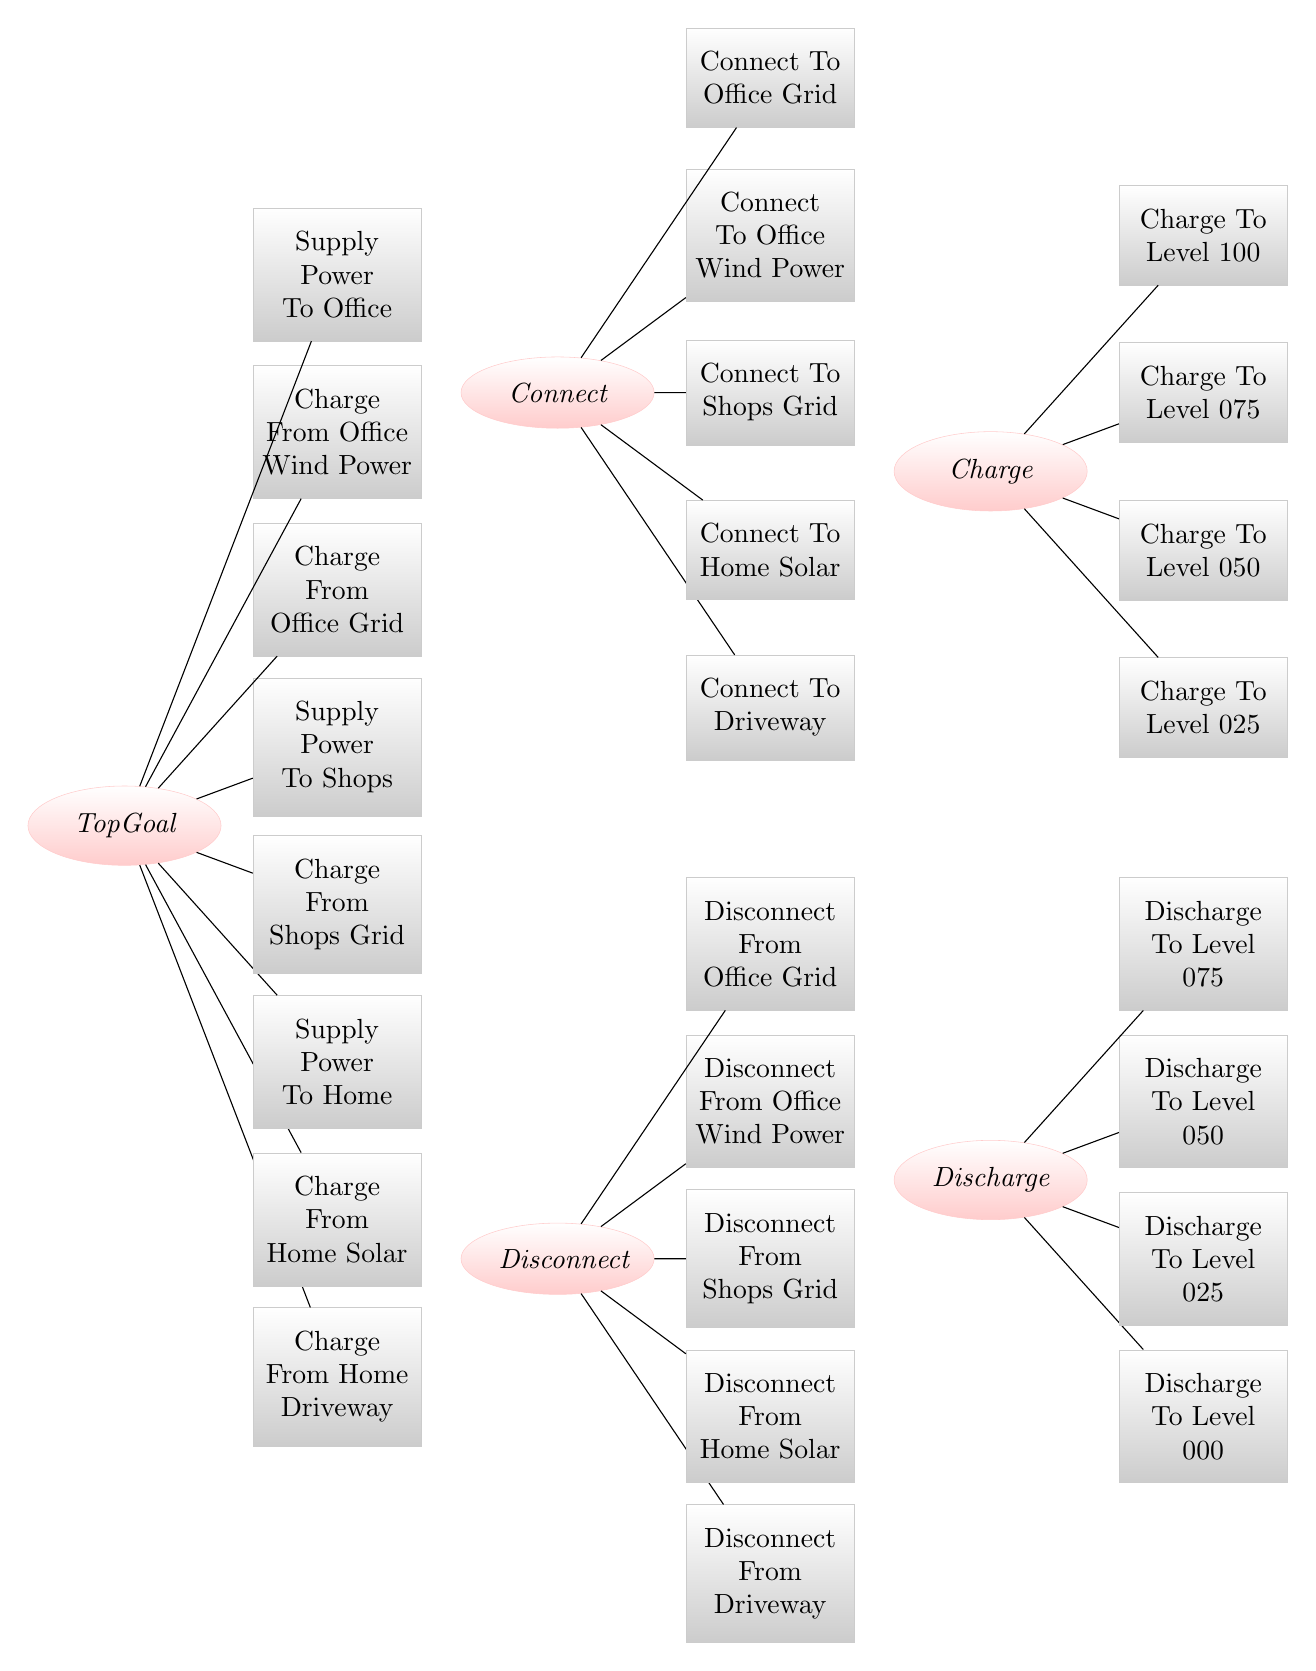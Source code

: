 \begin{tikzpicture}
[
level distance=27mm, 
level 1/.style={sibling distance=20mm}, 
level 2/.style={sibling distance=12mm}, 
level 3/.style={sibling distance=12mm},
goal/.style={ellipse, very thin, draw=red!20, top color=white, bottom color=red!20, inner ysep=2mm, text width=15mm, text centered, font=\itshape},
plan/.style={rectangle, very thin, draw= black!20, top color=white, bottom color=black!20, inner ysep=3mm, text width=19mm, text centered}
] 
\node[goal] at (0,0) {TopGoal} [grow=right]
	child {node[plan] {Charge From Home Driveway}}
	child {node[plan] {Charge From Home Solar}}
	child {node[plan] {Supply Power To Home}} 
	child {node[plan] {Charge From Shops Grid}}
	child {node[plan] {Supply Power To Shops}}
	child {node[plan] {Charge From Office Grid}}
	child {node[plan] {Charge From Office Wind Power}}
	child {node[plan] {Supply Power To Office}
}; 
\node[goal]  at (5.5,5.5) {Connect} [grow=right]
	child {node[plan] {Connect To Driveway}}
	child {node[plan] {Connect To Home Solar}}
	child {node[plan] {Connect To Shops Grid}}
	child {node[plan] {Connect To Office Wind Power}}
	child {node[plan] {Connect To Office Grid}
};

\node[goal]  at (11,4.5) {Charge} [grow=right]
	child {node[plan] {Charge To Level 025}}
	child {node[plan] {Charge To Level 050}}
	child {node[plan] {Charge To Level 075}}
	child {node[plan] {Charge To Level 100}
};

\node[goal]  at (11,-4.5) {Discharge} [grow=right]
	child {node[plan] {Discharge To Level 000}}
	child {node[plan] {Discharge To Level 025}}
	child {node[plan] {Discharge To Level 050}}
	child {node[plan] {Discharge To Level 075}
};

\node[goal]  at (5.5,-5.5) {Disconnect} [grow=right]
	child {node[plan] {Disconnect From Driveway}}
	child {node[plan] {Disconnect From Home Solar}}
	child {node[plan] {Disconnect From Shops Grid}}
	child {node[plan] {Disconnect From Office Wind Power}}
	child {node[plan] {Disconnect From Office Grid}
};
\end{tikzpicture}
